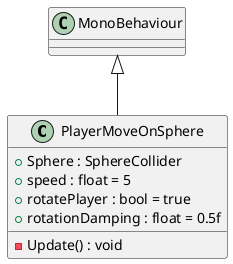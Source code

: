 @startuml
class PlayerMoveOnSphere {
    + Sphere : SphereCollider
    + speed : float = 5
    + rotatePlayer : bool = true
    + rotationDamping : float = 0.5f
    - Update() : void
}
MonoBehaviour <|-- PlayerMoveOnSphere
@enduml

